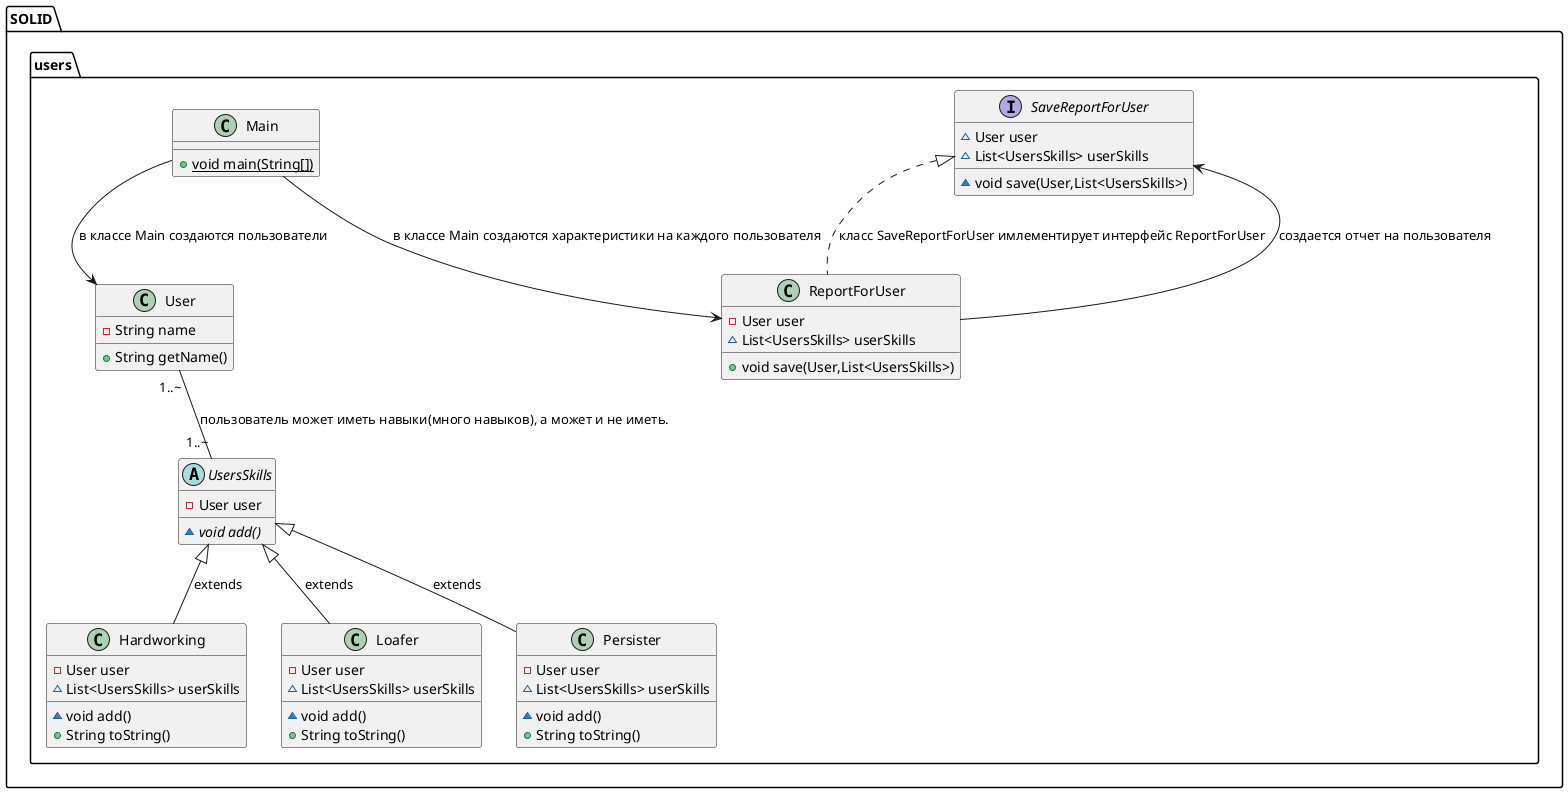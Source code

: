 @startuml

'ОПРЕДЕЛЕНИЕ КЛАССОВ И ИНТЕРФЕЙСОВ

interface SOLID.users.SaveReportForUser {
~ User user
~ List<UsersSkills> userSkills
~ void save(User,List<UsersSkills>)
}
abstract class SOLID.users.UsersSkills {
- User user
~ {abstract}void add()
}
class SOLID.users.Hardworking {
- User user
~ List<UsersSkills> userSkills
~ void add()
+ String toString()
}
class SOLID.users.ReportForUser {
- User user
~ List<UsersSkills> userSkills
+ void save(User,List<UsersSkills>)
}
class SOLID.users.Loafer {
- User user
~ List<UsersSkills> userSkills
~ void add()
+ String toString()
}
class SOLID.users.Main {
+ {static} void main(String[])
}
class SOLID.users.Persister {
- User user
~ List<UsersSkills> userSkills
~ void add()
+ String toString()
}
class SOLID.users.User {
- String name
+ String getName()
}

' РЕАЛИЗАЦИЯ ИНТЕРФЕЙСА
SOLID.users.SaveReportForUser <|.. SOLID.users.ReportForUser : класс SaveReportForUser имлементирует интерфейс ReportForUser

' НАСЛЕДОВАНИЕ
SOLID.users.UsersSkills <|-- SOLID.users.Hardworking : extends
SOLID.users.UsersSkills <|-- SOLID.users.Loafer : extends
SOLID.users.UsersSkills <|-- SOLID.users.Persister : extends

' Ассоциация
User "1..~" -- "1..~" UsersSkills : пользователь может иметь навыки(много навыков), а может и не иметь.


Main --> User : в классе Main создаются пользователи
Main --> ReportForUser : в классе Main создаются характеристики на каждого пользователя
ReportForUser --> SaveReportForUser : создается отчет на пользователя

@enduml